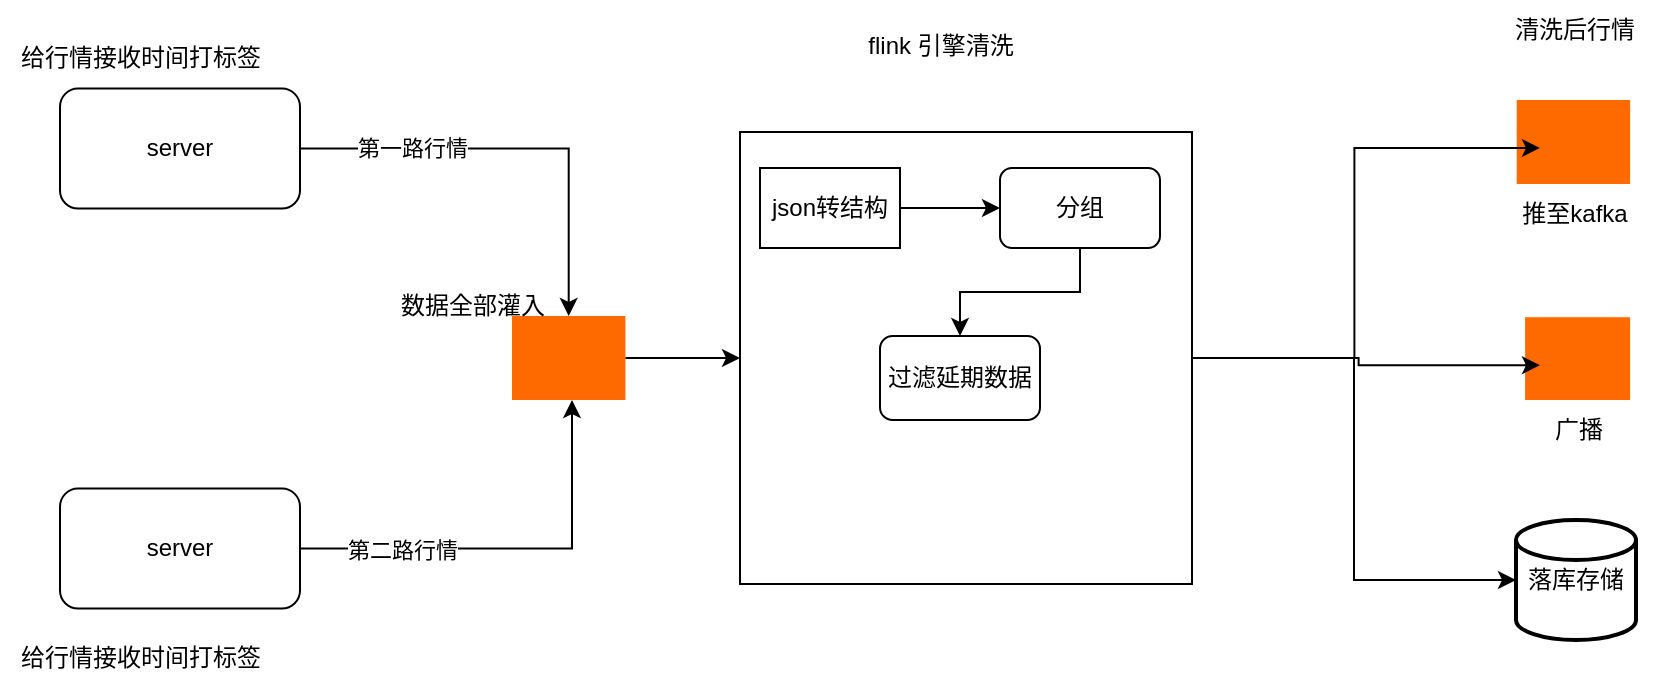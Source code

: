 <mxfile version="26.0.8">
  <diagram name="第 1 页" id="RtZNqCJzqBMIXwsQa_Uc">
    <mxGraphModel dx="1434" dy="738" grid="1" gridSize="10" guides="1" tooltips="1" connect="1" arrows="1" fold="1" page="1" pageScale="1" pageWidth="1169" pageHeight="827" math="0" shadow="0">
      <root>
        <mxCell id="0" />
        <mxCell id="1" parent="0" />
        <mxCell id="73vBffbtjohmTg6FEq4j-16" style="edgeStyle=orthogonalEdgeStyle;rounded=0;orthogonalLoop=1;jettySize=auto;html=1;" parent="1" source="73vBffbtjohmTg6FEq4j-5" edge="1">
          <mxGeometry relative="1" as="geometry">
            <mxPoint x="490" y="439" as="targetPoint" />
          </mxGeometry>
        </mxCell>
        <mxCell id="73vBffbtjohmTg6FEq4j-5" value="" style="points=[];aspect=fixed;html=1;align=center;shadow=0;dashed=0;fillColor=#FF6A00;strokeColor=none;shape=mxgraph.alibaba_cloud.kafka;" parent="1" vertex="1">
          <mxGeometry x="376" y="418" width="56.7" height="42" as="geometry" />
        </mxCell>
        <mxCell id="73vBffbtjohmTg6FEq4j-10" style="edgeStyle=orthogonalEdgeStyle;rounded=0;orthogonalLoop=1;jettySize=auto;html=1;exitX=1;exitY=0.5;exitDx=0;exitDy=0;" parent="1" source="73vBffbtjohmTg6FEq4j-6" target="73vBffbtjohmTg6FEq4j-5" edge="1">
          <mxGeometry relative="1" as="geometry" />
        </mxCell>
        <mxCell id="73vBffbtjohmTg6FEq4j-12" value="第一路行情" style="edgeLabel;html=1;align=center;verticalAlign=middle;resizable=0;points=[];" parent="73vBffbtjohmTg6FEq4j-10" vertex="1" connectable="0">
          <mxGeometry x="-0.485" y="1" relative="1" as="geometry">
            <mxPoint as="offset" />
          </mxGeometry>
        </mxCell>
        <mxCell id="73vBffbtjohmTg6FEq4j-6" value="server" style="rounded=1;whiteSpace=wrap;html=1;" parent="1" vertex="1">
          <mxGeometry x="150" y="304.3" width="120" height="60" as="geometry" />
        </mxCell>
        <mxCell id="73vBffbtjohmTg6FEq4j-7" value="server" style="rounded=1;whiteSpace=wrap;html=1;" parent="1" vertex="1">
          <mxGeometry x="150" y="504.3" width="120" height="60" as="geometry" />
        </mxCell>
        <mxCell id="73vBffbtjohmTg6FEq4j-11" style="edgeStyle=orthogonalEdgeStyle;rounded=0;orthogonalLoop=1;jettySize=auto;html=1;exitX=1;exitY=0.5;exitDx=0;exitDy=0;entryX=0.529;entryY=1;entryDx=0;entryDy=0;entryPerimeter=0;" parent="1" source="73vBffbtjohmTg6FEq4j-7" target="73vBffbtjohmTg6FEq4j-5" edge="1">
          <mxGeometry relative="1" as="geometry" />
        </mxCell>
        <mxCell id="73vBffbtjohmTg6FEq4j-15" value="第二路行情" style="edgeLabel;html=1;align=center;verticalAlign=middle;resizable=0;points=[];" parent="73vBffbtjohmTg6FEq4j-11" vertex="1" connectable="0">
          <mxGeometry x="-0.631" y="-2" relative="1" as="geometry">
            <mxPoint x="12" y="-2" as="offset" />
          </mxGeometry>
        </mxCell>
        <mxCell id="b4aiF-FNmkb-9gL-fMgt-16" style="edgeStyle=orthogonalEdgeStyle;rounded=0;orthogonalLoop=1;jettySize=auto;html=1;exitX=1;exitY=0.5;exitDx=0;exitDy=0;" edge="1" parent="1" source="73vBffbtjohmTg6FEq4j-23" target="b4aiF-FNmkb-9gL-fMgt-15">
          <mxGeometry relative="1" as="geometry" />
        </mxCell>
        <mxCell id="73vBffbtjohmTg6FEq4j-23" value="" style="whiteSpace=wrap;html=1;aspect=fixed;" parent="1" vertex="1">
          <mxGeometry x="490" y="326" width="226" height="226" as="geometry" />
        </mxCell>
        <mxCell id="73vBffbtjohmTg6FEq4j-24" value="flink 引擎清洗" style="text;html=1;align=center;verticalAlign=middle;resizable=0;points=[];autosize=1;strokeColor=none;fillColor=none;" parent="1" vertex="1">
          <mxGeometry x="540" y="268" width="100" height="30" as="geometry" />
        </mxCell>
        <mxCell id="73vBffbtjohmTg6FEq4j-25" value="" style="points=[];aspect=fixed;html=1;align=center;shadow=0;dashed=0;fillColor=#FF6A00;strokeColor=none;shape=mxgraph.alibaba_cloud.kafka;" parent="1" vertex="1">
          <mxGeometry x="878.35" y="310" width="56.7" height="42" as="geometry" />
        </mxCell>
        <mxCell id="b4aiF-FNmkb-9gL-fMgt-1" value="数据全部灌入" style="text;html=1;align=center;verticalAlign=middle;resizable=0;points=[];autosize=1;strokeColor=none;fillColor=none;" vertex="1" parent="1">
          <mxGeometry x="306" y="398" width="100" height="30" as="geometry" />
        </mxCell>
        <mxCell id="b4aiF-FNmkb-9gL-fMgt-22" style="edgeStyle=orthogonalEdgeStyle;rounded=0;orthogonalLoop=1;jettySize=auto;html=1;exitX=0.5;exitY=1;exitDx=0;exitDy=0;" edge="1" parent="1" source="b4aiF-FNmkb-9gL-fMgt-2" target="b4aiF-FNmkb-9gL-fMgt-21">
          <mxGeometry relative="1" as="geometry" />
        </mxCell>
        <mxCell id="b4aiF-FNmkb-9gL-fMgt-2" value="分组" style="rounded=1;whiteSpace=wrap;html=1;" vertex="1" parent="1">
          <mxGeometry x="620" y="344" width="80" height="40" as="geometry" />
        </mxCell>
        <mxCell id="b4aiF-FNmkb-9gL-fMgt-4" value="清洗后行情" style="text;html=1;align=center;verticalAlign=middle;resizable=0;points=[];autosize=1;strokeColor=none;fillColor=none;" vertex="1" parent="1">
          <mxGeometry x="866.7" y="260" width="80" height="30" as="geometry" />
        </mxCell>
        <mxCell id="b4aiF-FNmkb-9gL-fMgt-5" value="给行情接收时间打标签" style="text;html=1;align=center;verticalAlign=middle;resizable=0;points=[];autosize=1;strokeColor=none;fillColor=none;" vertex="1" parent="1">
          <mxGeometry x="120" y="274.3" width="140" height="30" as="geometry" />
        </mxCell>
        <mxCell id="b4aiF-FNmkb-9gL-fMgt-6" value="给行情接收时间打标签" style="text;html=1;align=center;verticalAlign=middle;resizable=0;points=[];autosize=1;strokeColor=none;fillColor=none;" vertex="1" parent="1">
          <mxGeometry x="120" y="574.3" width="140" height="30" as="geometry" />
        </mxCell>
        <mxCell id="b4aiF-FNmkb-9gL-fMgt-8" value="" style="edgeStyle=orthogonalEdgeStyle;rounded=0;orthogonalLoop=1;jettySize=auto;html=1;" edge="1" parent="1" source="b4aiF-FNmkb-9gL-fMgt-7" target="b4aiF-FNmkb-9gL-fMgt-2">
          <mxGeometry relative="1" as="geometry" />
        </mxCell>
        <mxCell id="b4aiF-FNmkb-9gL-fMgt-7" value="json转结构" style="rounded=1;whiteSpace=wrap;html=1;arcSize=0;" vertex="1" parent="1">
          <mxGeometry x="500" y="344" width="70" height="40" as="geometry" />
        </mxCell>
        <mxCell id="b4aiF-FNmkb-9gL-fMgt-10" style="edgeStyle=orthogonalEdgeStyle;rounded=0;orthogonalLoop=1;jettySize=auto;html=1;exitX=1;exitY=0.5;exitDx=0;exitDy=0;entryX=0.205;entryY=0.571;entryDx=0;entryDy=0;entryPerimeter=0;" edge="1" parent="1" source="73vBffbtjohmTg6FEq4j-23" target="73vBffbtjohmTg6FEq4j-25">
          <mxGeometry relative="1" as="geometry" />
        </mxCell>
        <mxCell id="b4aiF-FNmkb-9gL-fMgt-11" value="" style="points=[];aspect=fixed;html=1;align=center;shadow=0;dashed=0;fillColor=#FF6A00;strokeColor=none;shape=mxgraph.alibaba_cloud.redis_kvstore;" vertex="1" parent="1">
          <mxGeometry x="882.55" y="418.6" width="52.5" height="41.4" as="geometry" />
        </mxCell>
        <mxCell id="b4aiF-FNmkb-9gL-fMgt-13" style="edgeStyle=orthogonalEdgeStyle;rounded=0;orthogonalLoop=1;jettySize=auto;html=1;exitX=1;exitY=0.5;exitDx=0;exitDy=0;entryX=0.142;entryY=0.58;entryDx=0;entryDy=0;entryPerimeter=0;" edge="1" parent="1" source="73vBffbtjohmTg6FEq4j-23" target="b4aiF-FNmkb-9gL-fMgt-11">
          <mxGeometry relative="1" as="geometry" />
        </mxCell>
        <mxCell id="b4aiF-FNmkb-9gL-fMgt-15" value="落库存储" style="strokeWidth=2;html=1;shape=mxgraph.flowchart.database;whiteSpace=wrap;" vertex="1" parent="1">
          <mxGeometry x="878" y="520" width="60" height="60" as="geometry" />
        </mxCell>
        <mxCell id="b4aiF-FNmkb-9gL-fMgt-17" value="广播" style="text;html=1;align=center;verticalAlign=middle;resizable=0;points=[];autosize=1;strokeColor=none;fillColor=none;" vertex="1" parent="1">
          <mxGeometry x="883.8" y="460" width="50" height="30" as="geometry" />
        </mxCell>
        <mxCell id="b4aiF-FNmkb-9gL-fMgt-19" value="推至kafka" style="text;html=1;align=center;verticalAlign=middle;resizable=0;points=[];autosize=1;strokeColor=none;fillColor=none;" vertex="1" parent="1">
          <mxGeometry x="866.7" y="352" width="80" height="30" as="geometry" />
        </mxCell>
        <mxCell id="b4aiF-FNmkb-9gL-fMgt-21" value="过滤延期数据" style="rounded=1;whiteSpace=wrap;html=1;" vertex="1" parent="1">
          <mxGeometry x="560" y="428" width="80" height="42" as="geometry" />
        </mxCell>
      </root>
    </mxGraphModel>
  </diagram>
</mxfile>
